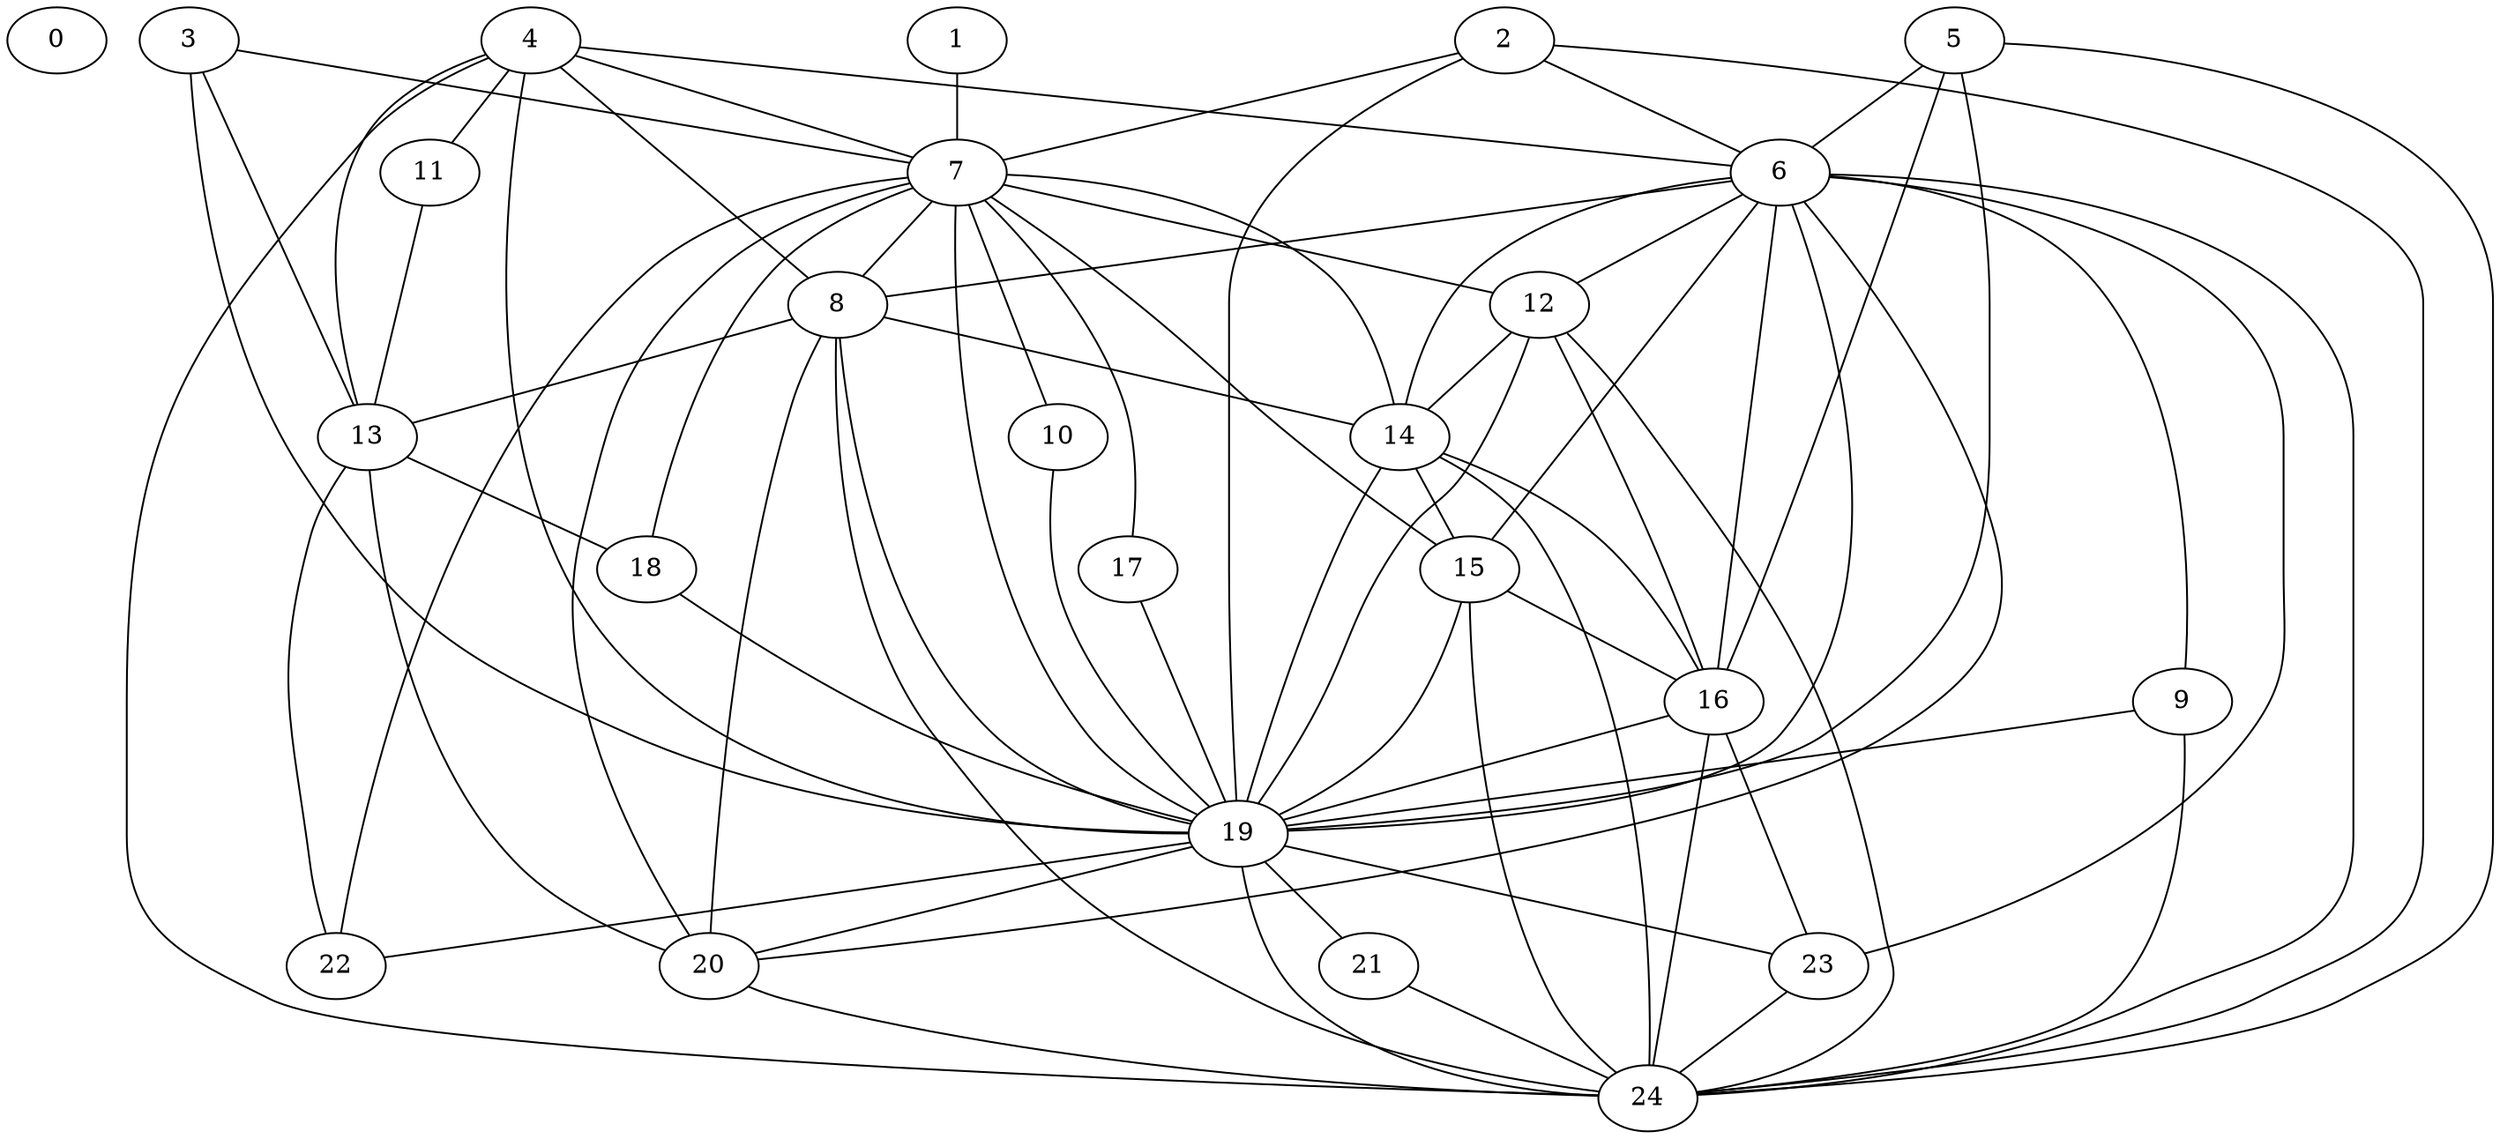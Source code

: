 graph g {0;1;2;3;4;5;6;7;8;9;10;11;12;13;14;15;16;17;18;19;20;21;22;23;24;1 -- 7;2 -- 6;2 -- 7;2 -- 19;2 -- 24;3 -- 7;3 -- 13;3 -- 19;4 -- 6;4 -- 7;4 -- 8;4 -- 11;4 -- 13;4 -- 19;4 -- 24;5 -- 6;5 -- 16;5 -- 19;5 -- 24;6 -- 8;6 -- 9;6 -- 12;6 -- 14;6 -- 15;6 -- 16;6 -- 19;6 -- 20;6 -- 23;6 -- 24;7 -- 8;7 -- 10;7 -- 12;7 -- 14;7 -- 15;7 -- 17;7 -- 18;7 -- 19;7 -- 20;7 -- 22;8 -- 13;8 -- 14;8 -- 19;8 -- 20;8 -- 24;9 -- 19;9 -- 24;10 -- 19;11 -- 13;12 -- 14;12 -- 16;12 -- 19;12 -- 24;13 -- 18;13 -- 20;13 -- 22;14 -- 15;14 -- 16;14 -- 19;14 -- 24;15 -- 16;15 -- 19;15 -- 24;16 -- 19;16 -- 23;16 -- 24;17 -- 19;18 -- 19;19 -- 20;19 -- 21;19 -- 22;19 -- 23;19 -- 24;20 -- 24;21 -- 24;23 -- 24;}